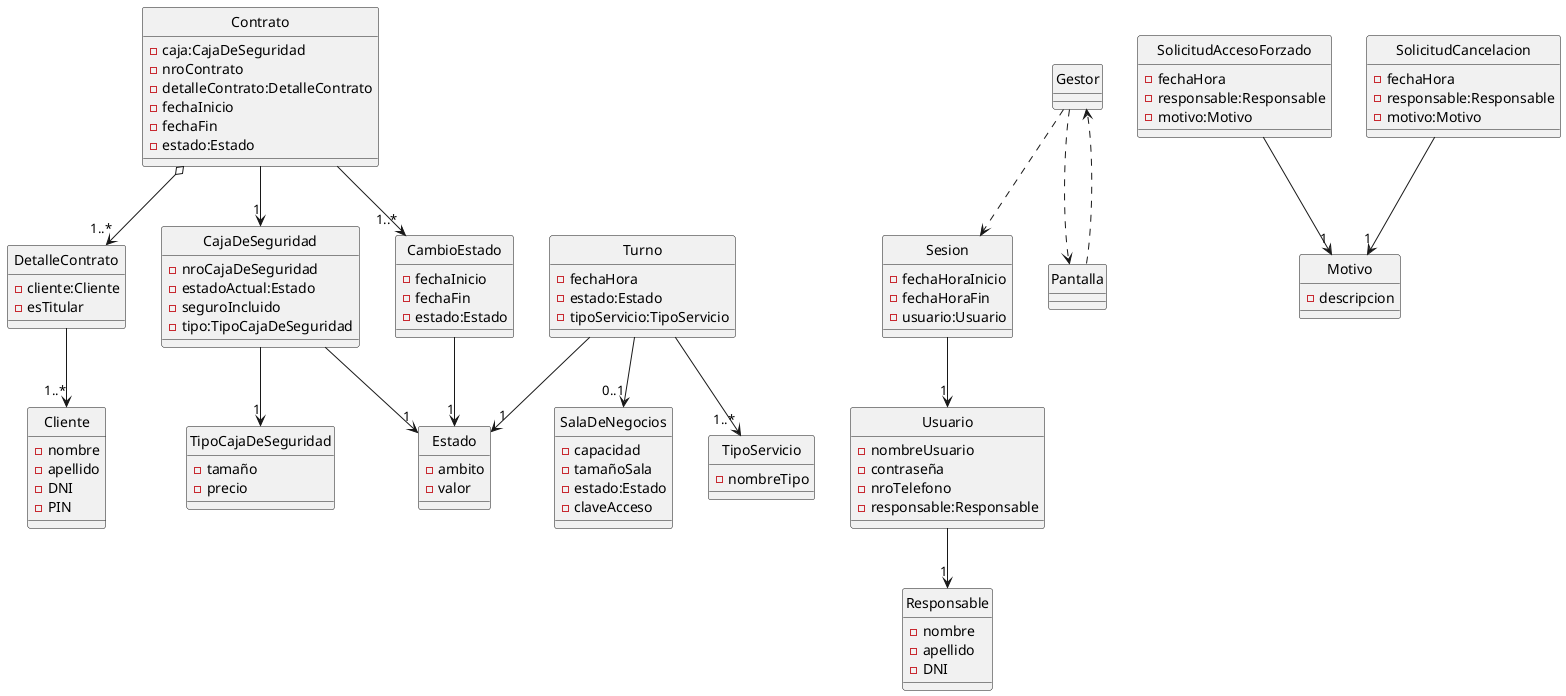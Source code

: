 @startuml
hide circle 
class CajaDeSeguridad{
    -nroCajaDeSeguridad
    -estadoActual:Estado
    -seguroIncluido
    -tipo:TipoCajaDeSeguridad


}

class TipoCajaDeSeguridad{
    -tamaño
    -precio
}

'class Sucursal{}

class Contrato{
    -caja:CajaDeSeguridad
    -nroContrato
    -detalleContrato:DetalleContrato
    -fechaInicio
    -fechaFin
    -estado:Estado
}

class DetalleContrato{
    - cliente:Cliente
    - esTitular
}

class CambioEstado{
    -fechaInicio 
    -fechaFin
    -estado:Estado

}
class Estado{
    - ambito
    - valor

}

'class FormaPago{}
'class Cuota{}

class Cliente{
    -nombre
    -apellido
    -DNI 
    -PIN 
}
'class Rol{}

class Sesion{
    -fechaHoraInicio
    -fechaHoraFin
    -usuario:Usuario
}
class Usuario{
    -nombreUsuario
    -contraseña
    -nroTelefono
    -responsable:Responsable
}
class Responsable{
    -nombre
    -apellido 
    -DNI
}



class Motivo{
    - descripcion
}

class SolicitudAccesoForzado{
    -fechaHora
    -responsable:Responsable
    - motivo:Motivo
}

class SolicitudCancelacion{
    -fechaHora 
    -responsable:Responsable 
    -motivo:Motivo
}

class Turno{
    -fechaHora 
    -estado:Estado 
    -tipoServicio:TipoServicio
}
'caja de seguridad y/o sala de negocios
class TipoServicio{
    -nombreTipo
}
'class EstadoTurno{} conviene turno hacerlo sin cambio de estado?

class SalaDeNegocios{
    -capacidad
    -tamañoSala
    -estado:Estado 
    -claveAcceso

}

'esto va a depender de la plantilla que toque
class Gestor{} 
class Pantalla{}



CajaDeSeguridad --> "1" TipoCajaDeSeguridad
CajaDeSeguridad --> "1" Estado

Contrato o--> "1..*" DetalleContrato
DetalleContrato --> "1..*" Cliente

Contrato --> "1" CajaDeSeguridad

Contrato --> "1..*" CambioEstado
CambioEstado --> "1" Estado

Turno --> "1" Estado 
Turno --> "1..*" TipoServicio

Turno -->"0..1" SalaDeNegocios

Sesion --> "1" Usuario
Usuario --> "1" Responsable

SolicitudAccesoForzado --> "1" Motivo
SolicitudCancelacion --> "1" Motivo

Gestor ..> Sesion
Gestor ..> Pantalla
Pantalla ..> Gestor
@enduml